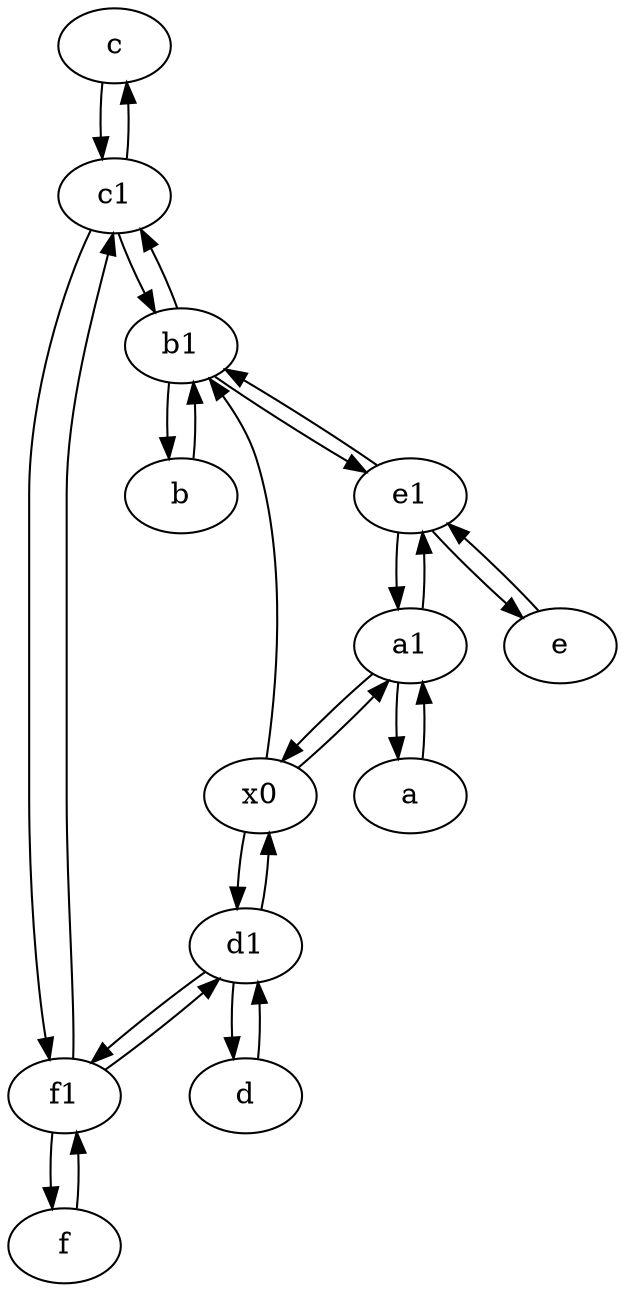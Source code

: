digraph  {
	c [pos="20,10!"];
	a [pos="40,10!"];
	c1 [pos="30,15!"];
	b [pos="50,20!"];
	d [pos="20,30!"];
	x0;
	d1 [pos="25,30!"];
	f1;
	a1 [pos="40,15!"];
	b1 [pos="45,20!"];
	e1 [pos="25,45!"];
	e [pos="30,50!"];
	f [pos="15,45!"];
	d1 -> f1;
	a1 -> x0;
	c1 -> f1;
	b -> b1;
	f -> f1;
	c -> c1;
	x0 -> b1;
	f1 -> f;
	a1 -> e1;
	e -> e1;
	b1 -> c1;
	f1 -> c1;
	b1 -> b;
	c1 -> b1;
	a -> a1;
	b1 -> e1;
	f1 -> d1;
	e1 -> b1;
	d -> d1;
	d1 -> d;
	a1 -> a;
	e1 -> e;
	x0 -> d1;
	d1 -> x0;
	e1 -> a1;
	c1 -> c;
	x0 -> a1;

	}